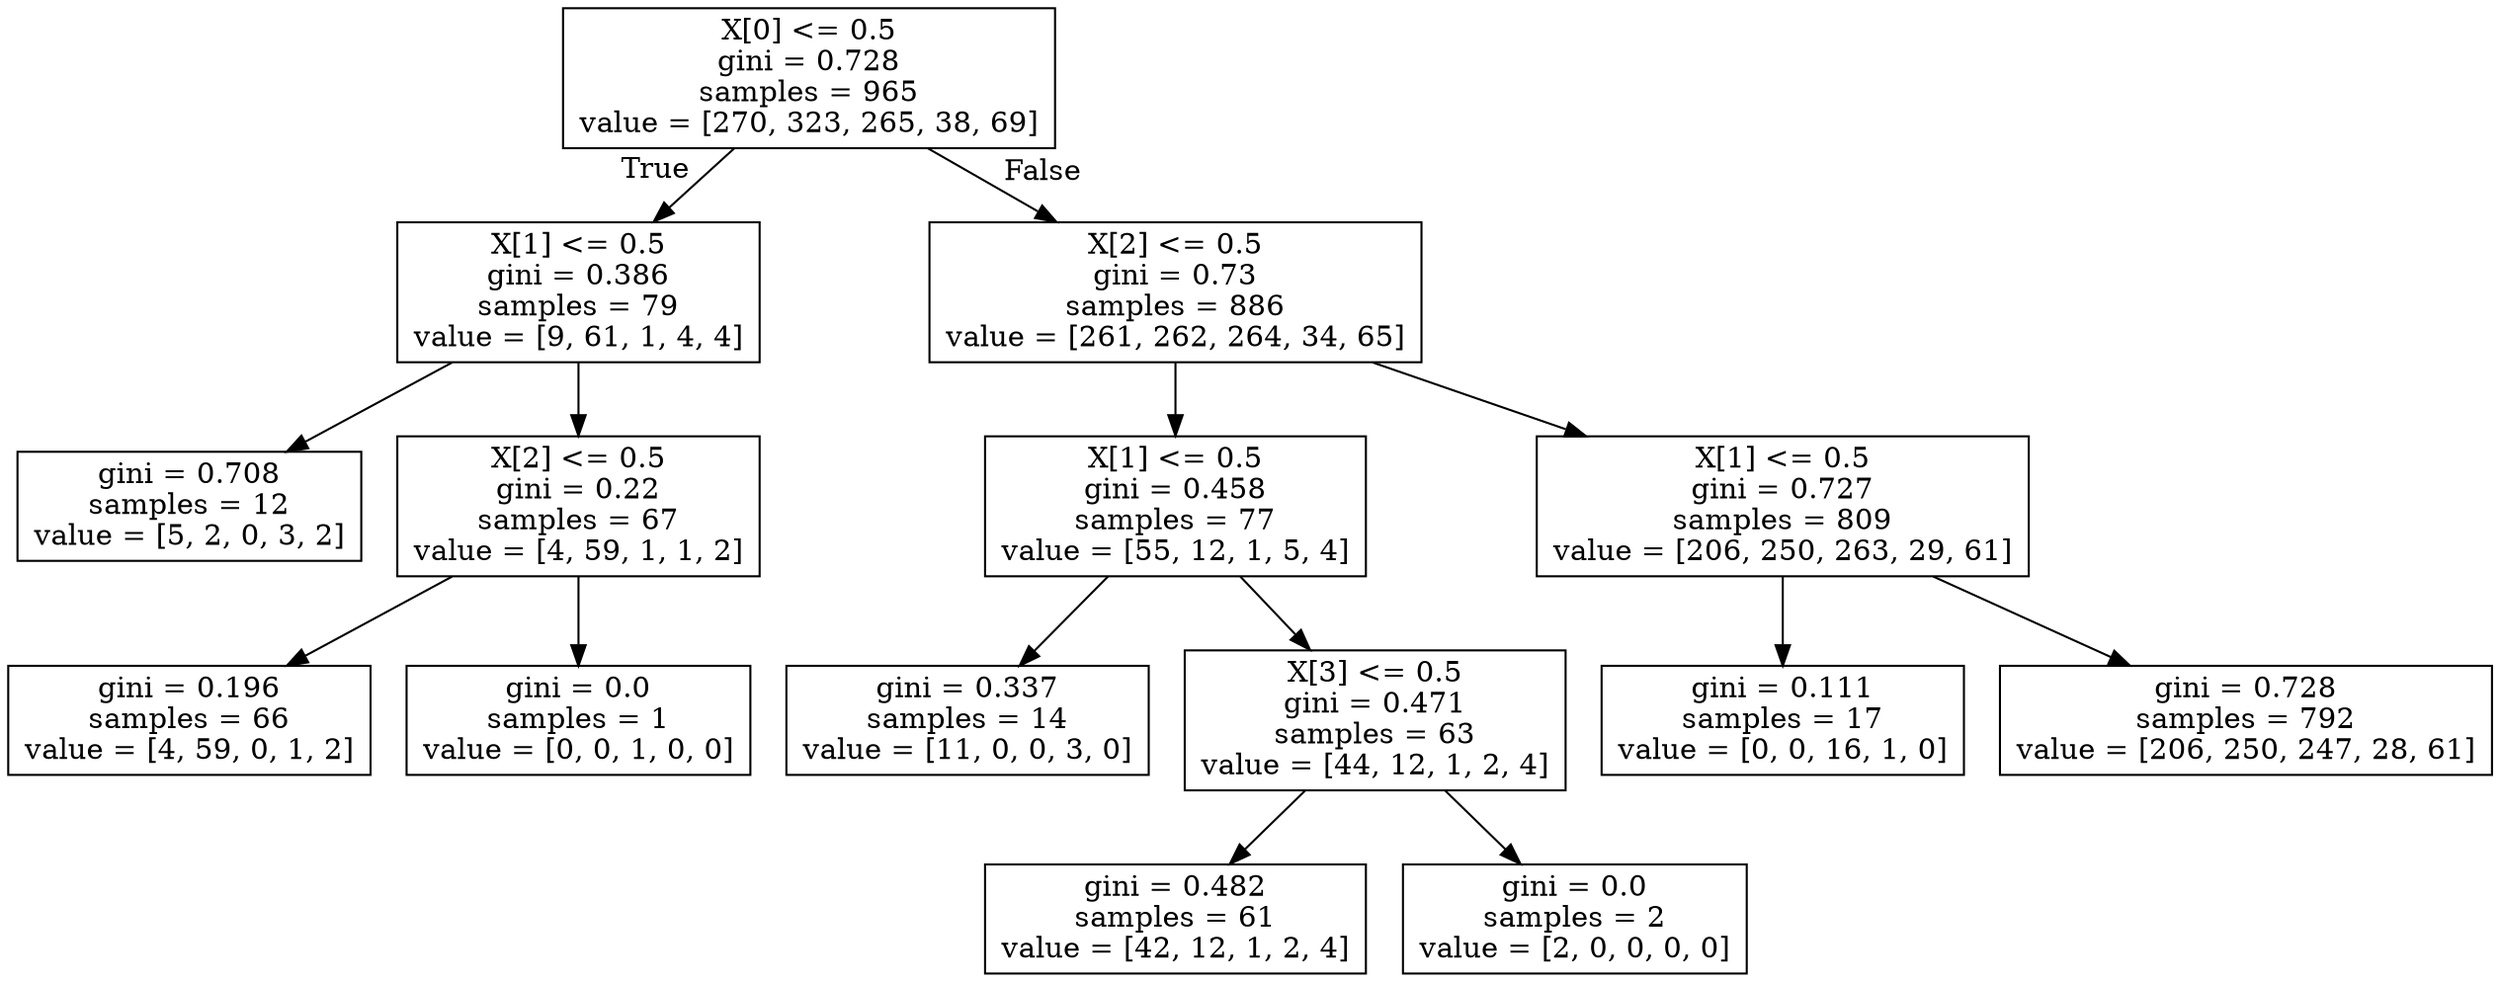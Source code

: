 digraph Tree {
node [shape=box] ;
0 [label="X[0] <= 0.5\ngini = 0.728\nsamples = 965\nvalue = [270, 323, 265, 38, 69]"] ;
1 [label="X[1] <= 0.5\ngini = 0.386\nsamples = 79\nvalue = [9, 61, 1, 4, 4]"] ;
0 -> 1 [labeldistance=2.5, labelangle=45, headlabel="True"] ;
2 [label="gini = 0.708\nsamples = 12\nvalue = [5, 2, 0, 3, 2]"] ;
1 -> 2 ;
3 [label="X[2] <= 0.5\ngini = 0.22\nsamples = 67\nvalue = [4, 59, 1, 1, 2]"] ;
1 -> 3 ;
4 [label="gini = 0.196\nsamples = 66\nvalue = [4, 59, 0, 1, 2]"] ;
3 -> 4 ;
5 [label="gini = 0.0\nsamples = 1\nvalue = [0, 0, 1, 0, 0]"] ;
3 -> 5 ;
6 [label="X[2] <= 0.5\ngini = 0.73\nsamples = 886\nvalue = [261, 262, 264, 34, 65]"] ;
0 -> 6 [labeldistance=2.5, labelangle=-45, headlabel="False"] ;
7 [label="X[1] <= 0.5\ngini = 0.458\nsamples = 77\nvalue = [55, 12, 1, 5, 4]"] ;
6 -> 7 ;
8 [label="gini = 0.337\nsamples = 14\nvalue = [11, 0, 0, 3, 0]"] ;
7 -> 8 ;
9 [label="X[3] <= 0.5\ngini = 0.471\nsamples = 63\nvalue = [44, 12, 1, 2, 4]"] ;
7 -> 9 ;
10 [label="gini = 0.482\nsamples = 61\nvalue = [42, 12, 1, 2, 4]"] ;
9 -> 10 ;
11 [label="gini = 0.0\nsamples = 2\nvalue = [2, 0, 0, 0, 0]"] ;
9 -> 11 ;
12 [label="X[1] <= 0.5\ngini = 0.727\nsamples = 809\nvalue = [206, 250, 263, 29, 61]"] ;
6 -> 12 ;
13 [label="gini = 0.111\nsamples = 17\nvalue = [0, 0, 16, 1, 0]"] ;
12 -> 13 ;
14 [label="gini = 0.728\nsamples = 792\nvalue = [206, 250, 247, 28, 61]"] ;
12 -> 14 ;
}